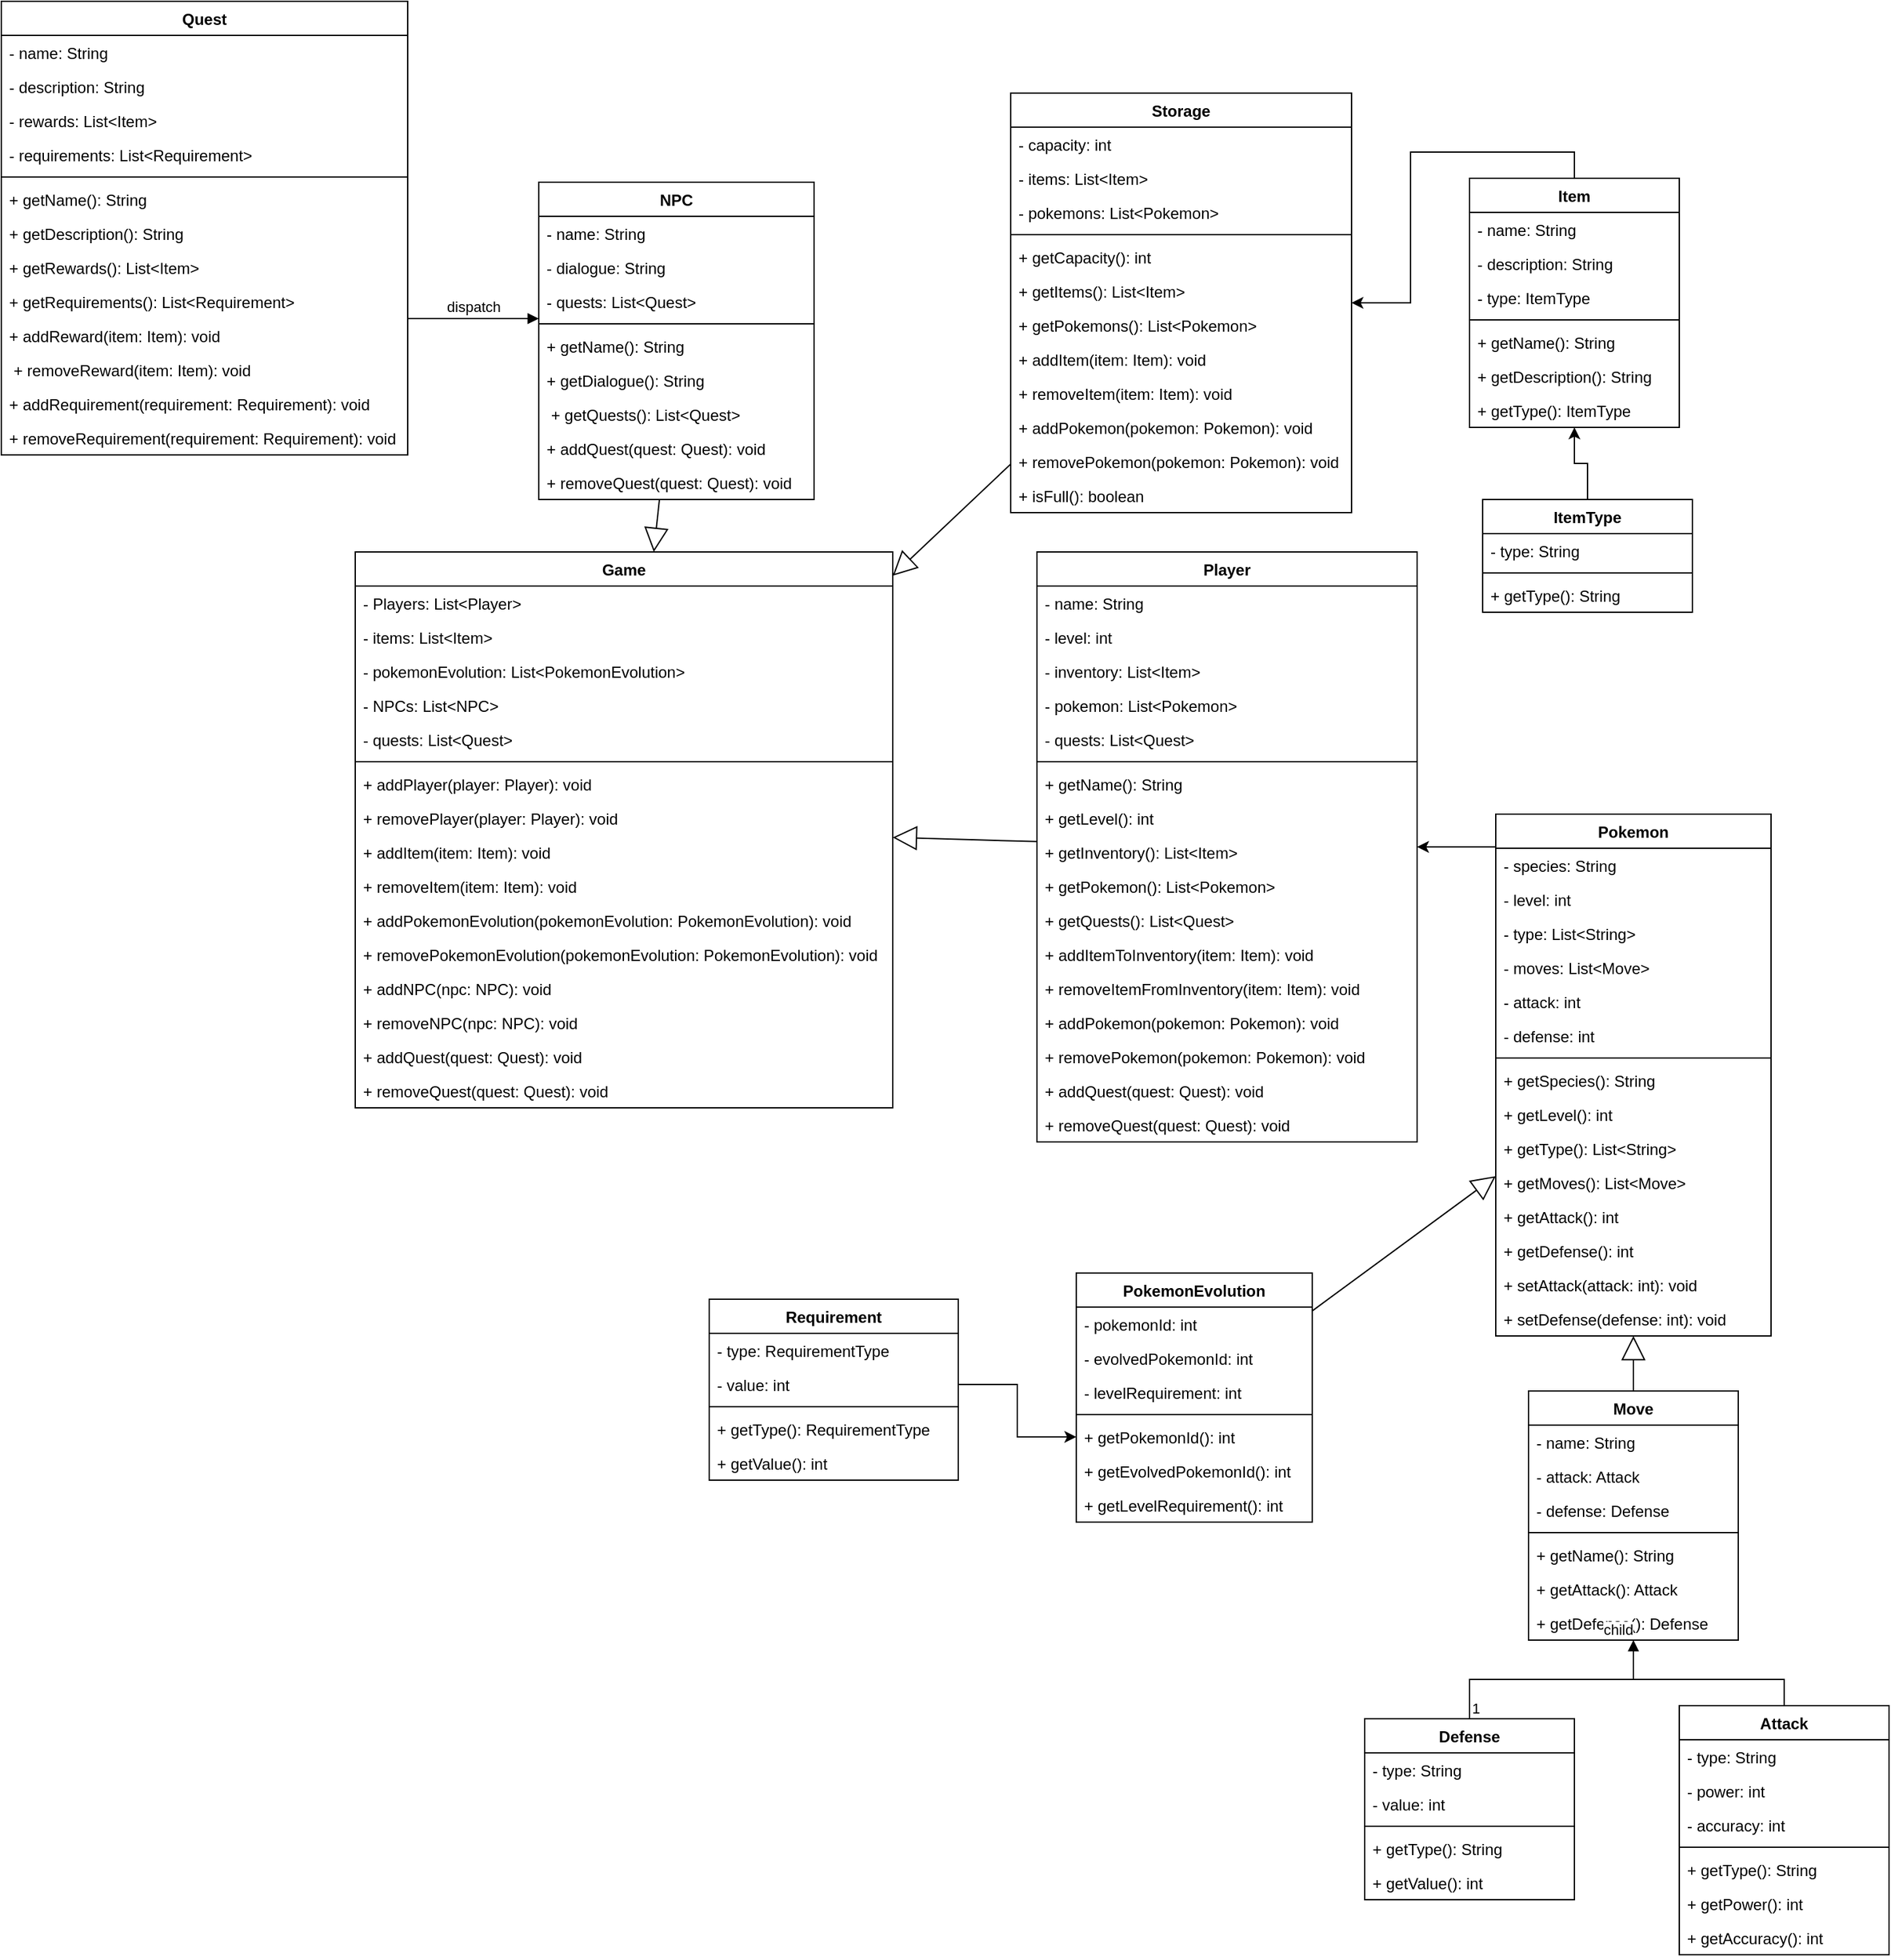 <mxfile version="20.8.20" type="github">
  <diagram name="Page-1" id="ERi-LSTTPaxUKUVHBc7q">
    <mxGraphModel dx="2899" dy="2180" grid="1" gridSize="10" guides="1" tooltips="1" connect="1" arrows="1" fold="1" page="1" pageScale="1" pageWidth="850" pageHeight="1100" math="0" shadow="0">
      <root>
        <mxCell id="0" />
        <mxCell id="1" parent="0" />
        <mxCell id="Vin9euDDo59lXe7KIKDc-31" value="Game" style="swimlane;fontStyle=1;align=center;verticalAlign=top;childLayout=stackLayout;horizontal=1;startSize=26;horizontalStack=0;resizeParent=1;resizeParentMax=0;resizeLast=0;collapsible=1;marginBottom=0;" vertex="1" parent="1">
          <mxGeometry x="-60" y="-60" width="410" height="424" as="geometry" />
        </mxCell>
        <mxCell id="Vin9euDDo59lXe7KIKDc-37" value="- Players: List&lt;Player&gt;" style="text;strokeColor=none;fillColor=none;align=left;verticalAlign=top;spacingLeft=4;spacingRight=4;overflow=hidden;rotatable=0;points=[[0,0.5],[1,0.5]];portConstraint=eastwest;" vertex="1" parent="Vin9euDDo59lXe7KIKDc-31">
          <mxGeometry y="26" width="410" height="26" as="geometry" />
        </mxCell>
        <mxCell id="Vin9euDDo59lXe7KIKDc-38" value="- items: List&lt;Item&gt;" style="text;strokeColor=none;fillColor=none;align=left;verticalAlign=top;spacingLeft=4;spacingRight=4;overflow=hidden;rotatable=0;points=[[0,0.5],[1,0.5]];portConstraint=eastwest;" vertex="1" parent="Vin9euDDo59lXe7KIKDc-31">
          <mxGeometry y="52" width="410" height="26" as="geometry" />
        </mxCell>
        <mxCell id="Vin9euDDo59lXe7KIKDc-36" value="- pokemonEvolution: List&lt;PokemonEvolution&gt;" style="text;strokeColor=none;fillColor=none;align=left;verticalAlign=top;spacingLeft=4;spacingRight=4;overflow=hidden;rotatable=0;points=[[0,0.5],[1,0.5]];portConstraint=eastwest;" vertex="1" parent="Vin9euDDo59lXe7KIKDc-31">
          <mxGeometry y="78" width="410" height="26" as="geometry" />
        </mxCell>
        <mxCell id="Vin9euDDo59lXe7KIKDc-35" value="- NPCs: List&lt;NPC&gt; " style="text;strokeColor=none;fillColor=none;align=left;verticalAlign=top;spacingLeft=4;spacingRight=4;overflow=hidden;rotatable=0;points=[[0,0.5],[1,0.5]];portConstraint=eastwest;" vertex="1" parent="Vin9euDDo59lXe7KIKDc-31">
          <mxGeometry y="104" width="410" height="26" as="geometry" />
        </mxCell>
        <mxCell id="Vin9euDDo59lXe7KIKDc-32" value="- quests: List&lt;Quest&gt;   " style="text;strokeColor=none;fillColor=none;align=left;verticalAlign=top;spacingLeft=4;spacingRight=4;overflow=hidden;rotatable=0;points=[[0,0.5],[1,0.5]];portConstraint=eastwest;" vertex="1" parent="Vin9euDDo59lXe7KIKDc-31">
          <mxGeometry y="130" width="410" height="26" as="geometry" />
        </mxCell>
        <mxCell id="Vin9euDDo59lXe7KIKDc-33" value="" style="line;strokeWidth=1;fillColor=none;align=left;verticalAlign=middle;spacingTop=-1;spacingLeft=3;spacingRight=3;rotatable=0;labelPosition=right;points=[];portConstraint=eastwest;strokeColor=inherit;" vertex="1" parent="Vin9euDDo59lXe7KIKDc-31">
          <mxGeometry y="156" width="410" height="8" as="geometry" />
        </mxCell>
        <mxCell id="Vin9euDDo59lXe7KIKDc-47" value="+ addPlayer(player: Player): void" style="text;strokeColor=none;fillColor=none;align=left;verticalAlign=top;spacingLeft=4;spacingRight=4;overflow=hidden;rotatable=0;points=[[0,0.5],[1,0.5]];portConstraint=eastwest;" vertex="1" parent="Vin9euDDo59lXe7KIKDc-31">
          <mxGeometry y="164" width="410" height="26" as="geometry" />
        </mxCell>
        <mxCell id="Vin9euDDo59lXe7KIKDc-46" value="+ removePlayer(player: Player): void" style="text;strokeColor=none;fillColor=none;align=left;verticalAlign=top;spacingLeft=4;spacingRight=4;overflow=hidden;rotatable=0;points=[[0,0.5],[1,0.5]];portConstraint=eastwest;" vertex="1" parent="Vin9euDDo59lXe7KIKDc-31">
          <mxGeometry y="190" width="410" height="26" as="geometry" />
        </mxCell>
        <mxCell id="Vin9euDDo59lXe7KIKDc-45" value="+ addItem(item: Item): void" style="text;strokeColor=none;fillColor=none;align=left;verticalAlign=top;spacingLeft=4;spacingRight=4;overflow=hidden;rotatable=0;points=[[0,0.5],[1,0.5]];portConstraint=eastwest;" vertex="1" parent="Vin9euDDo59lXe7KIKDc-31">
          <mxGeometry y="216" width="410" height="26" as="geometry" />
        </mxCell>
        <mxCell id="Vin9euDDo59lXe7KIKDc-44" value="+ removeItem(item: Item): void" style="text;strokeColor=none;fillColor=none;align=left;verticalAlign=top;spacingLeft=4;spacingRight=4;overflow=hidden;rotatable=0;points=[[0,0.5],[1,0.5]];portConstraint=eastwest;" vertex="1" parent="Vin9euDDo59lXe7KIKDc-31">
          <mxGeometry y="242" width="410" height="26" as="geometry" />
        </mxCell>
        <mxCell id="Vin9euDDo59lXe7KIKDc-43" value="+ addPokemonEvolution(pokemonEvolution: PokemonEvolution): void " style="text;strokeColor=none;fillColor=none;align=left;verticalAlign=top;spacingLeft=4;spacingRight=4;overflow=hidden;rotatable=0;points=[[0,0.5],[1,0.5]];portConstraint=eastwest;" vertex="1" parent="Vin9euDDo59lXe7KIKDc-31">
          <mxGeometry y="268" width="410" height="26" as="geometry" />
        </mxCell>
        <mxCell id="Vin9euDDo59lXe7KIKDc-42" value="+ removePokemonEvolution(pokemonEvolution: PokemonEvolution): void" style="text;strokeColor=none;fillColor=none;align=left;verticalAlign=top;spacingLeft=4;spacingRight=4;overflow=hidden;rotatable=0;points=[[0,0.5],[1,0.5]];portConstraint=eastwest;" vertex="1" parent="Vin9euDDo59lXe7KIKDc-31">
          <mxGeometry y="294" width="410" height="26" as="geometry" />
        </mxCell>
        <mxCell id="Vin9euDDo59lXe7KIKDc-41" value="+ addNPC(npc: NPC): void" style="text;strokeColor=none;fillColor=none;align=left;verticalAlign=top;spacingLeft=4;spacingRight=4;overflow=hidden;rotatable=0;points=[[0,0.5],[1,0.5]];portConstraint=eastwest;" vertex="1" parent="Vin9euDDo59lXe7KIKDc-31">
          <mxGeometry y="320" width="410" height="26" as="geometry" />
        </mxCell>
        <mxCell id="Vin9euDDo59lXe7KIKDc-40" value="+ removeNPC(npc: NPC): void" style="text;strokeColor=none;fillColor=none;align=left;verticalAlign=top;spacingLeft=4;spacingRight=4;overflow=hidden;rotatable=0;points=[[0,0.5],[1,0.5]];portConstraint=eastwest;" vertex="1" parent="Vin9euDDo59lXe7KIKDc-31">
          <mxGeometry y="346" width="410" height="26" as="geometry" />
        </mxCell>
        <mxCell id="Vin9euDDo59lXe7KIKDc-39" value="+ addQuest(quest: Quest): void" style="text;strokeColor=none;fillColor=none;align=left;verticalAlign=top;spacingLeft=4;spacingRight=4;overflow=hidden;rotatable=0;points=[[0,0.5],[1,0.5]];portConstraint=eastwest;" vertex="1" parent="Vin9euDDo59lXe7KIKDc-31">
          <mxGeometry y="372" width="410" height="26" as="geometry" />
        </mxCell>
        <mxCell id="Vin9euDDo59lXe7KIKDc-34" value="+ removeQuest(quest: Quest): void" style="text;strokeColor=none;fillColor=none;align=left;verticalAlign=top;spacingLeft=4;spacingRight=4;overflow=hidden;rotatable=0;points=[[0,0.5],[1,0.5]];portConstraint=eastwest;" vertex="1" parent="Vin9euDDo59lXe7KIKDc-31">
          <mxGeometry y="398" width="410" height="26" as="geometry" />
        </mxCell>
        <mxCell id="Vin9euDDo59lXe7KIKDc-48" value="Player" style="swimlane;fontStyle=1;align=center;verticalAlign=top;childLayout=stackLayout;horizontal=1;startSize=26;horizontalStack=0;resizeParent=1;resizeParentMax=0;resizeLast=0;collapsible=1;marginBottom=0;" vertex="1" parent="1">
          <mxGeometry x="460" y="-60" width="290" height="450" as="geometry" />
        </mxCell>
        <mxCell id="Vin9euDDo59lXe7KIKDc-49" value="- name: String " style="text;strokeColor=none;fillColor=none;align=left;verticalAlign=top;spacingLeft=4;spacingRight=4;overflow=hidden;rotatable=0;points=[[0,0.5],[1,0.5]];portConstraint=eastwest;" vertex="1" parent="Vin9euDDo59lXe7KIKDc-48">
          <mxGeometry y="26" width="290" height="26" as="geometry" />
        </mxCell>
        <mxCell id="Vin9euDDo59lXe7KIKDc-56" value="- level: int  " style="text;strokeColor=none;fillColor=none;align=left;verticalAlign=top;spacingLeft=4;spacingRight=4;overflow=hidden;rotatable=0;points=[[0,0.5],[1,0.5]];portConstraint=eastwest;" vertex="1" parent="Vin9euDDo59lXe7KIKDc-48">
          <mxGeometry y="52" width="290" height="26" as="geometry" />
        </mxCell>
        <mxCell id="Vin9euDDo59lXe7KIKDc-55" value="- inventory: List&lt;Item&gt;" style="text;strokeColor=none;fillColor=none;align=left;verticalAlign=top;spacingLeft=4;spacingRight=4;overflow=hidden;rotatable=0;points=[[0,0.5],[1,0.5]];portConstraint=eastwest;" vertex="1" parent="Vin9euDDo59lXe7KIKDc-48">
          <mxGeometry y="78" width="290" height="26" as="geometry" />
        </mxCell>
        <mxCell id="Vin9euDDo59lXe7KIKDc-54" value="- pokemon: List&lt;Pokemon&gt;" style="text;strokeColor=none;fillColor=none;align=left;verticalAlign=top;spacingLeft=4;spacingRight=4;overflow=hidden;rotatable=0;points=[[0,0.5],[1,0.5]];portConstraint=eastwest;" vertex="1" parent="Vin9euDDo59lXe7KIKDc-48">
          <mxGeometry y="104" width="290" height="26" as="geometry" />
        </mxCell>
        <mxCell id="Vin9euDDo59lXe7KIKDc-53" value="- quests: List&lt;Quest&gt;" style="text;strokeColor=none;fillColor=none;align=left;verticalAlign=top;spacingLeft=4;spacingRight=4;overflow=hidden;rotatable=0;points=[[0,0.5],[1,0.5]];portConstraint=eastwest;" vertex="1" parent="Vin9euDDo59lXe7KIKDc-48">
          <mxGeometry y="130" width="290" height="26" as="geometry" />
        </mxCell>
        <mxCell id="Vin9euDDo59lXe7KIKDc-50" value="" style="line;strokeWidth=1;fillColor=none;align=left;verticalAlign=middle;spacingTop=-1;spacingLeft=3;spacingRight=3;rotatable=0;labelPosition=right;points=[];portConstraint=eastwest;strokeColor=inherit;" vertex="1" parent="Vin9euDDo59lXe7KIKDc-48">
          <mxGeometry y="156" width="290" height="8" as="geometry" />
        </mxCell>
        <mxCell id="Vin9euDDo59lXe7KIKDc-51" value="+ getName(): String" style="text;strokeColor=none;fillColor=none;align=left;verticalAlign=top;spacingLeft=4;spacingRight=4;overflow=hidden;rotatable=0;points=[[0,0.5],[1,0.5]];portConstraint=eastwest;" vertex="1" parent="Vin9euDDo59lXe7KIKDc-48">
          <mxGeometry y="164" width="290" height="26" as="geometry" />
        </mxCell>
        <mxCell id="Vin9euDDo59lXe7KIKDc-66" value="+ getLevel(): int " style="text;strokeColor=none;fillColor=none;align=left;verticalAlign=top;spacingLeft=4;spacingRight=4;overflow=hidden;rotatable=0;points=[[0,0.5],[1,0.5]];portConstraint=eastwest;" vertex="1" parent="Vin9euDDo59lXe7KIKDc-48">
          <mxGeometry y="190" width="290" height="26" as="geometry" />
        </mxCell>
        <mxCell id="Vin9euDDo59lXe7KIKDc-65" value="+ getInventory(): List&lt;Item&gt;" style="text;strokeColor=none;fillColor=none;align=left;verticalAlign=top;spacingLeft=4;spacingRight=4;overflow=hidden;rotatable=0;points=[[0,0.5],[1,0.5]];portConstraint=eastwest;" vertex="1" parent="Vin9euDDo59lXe7KIKDc-48">
          <mxGeometry y="216" width="290" height="26" as="geometry" />
        </mxCell>
        <mxCell id="Vin9euDDo59lXe7KIKDc-64" value="+ getPokemon(): List&lt;Pokemon&gt;" style="text;strokeColor=none;fillColor=none;align=left;verticalAlign=top;spacingLeft=4;spacingRight=4;overflow=hidden;rotatable=0;points=[[0,0.5],[1,0.5]];portConstraint=eastwest;" vertex="1" parent="Vin9euDDo59lXe7KIKDc-48">
          <mxGeometry y="242" width="290" height="26" as="geometry" />
        </mxCell>
        <mxCell id="Vin9euDDo59lXe7KIKDc-63" value="+ getQuests(): List&lt;Quest&gt;" style="text;strokeColor=none;fillColor=none;align=left;verticalAlign=top;spacingLeft=4;spacingRight=4;overflow=hidden;rotatable=0;points=[[0,0.5],[1,0.5]];portConstraint=eastwest;" vertex="1" parent="Vin9euDDo59lXe7KIKDc-48">
          <mxGeometry y="268" width="290" height="26" as="geometry" />
        </mxCell>
        <mxCell id="Vin9euDDo59lXe7KIKDc-62" value="+ addItemToInventory(item: Item): void" style="text;strokeColor=none;fillColor=none;align=left;verticalAlign=top;spacingLeft=4;spacingRight=4;overflow=hidden;rotatable=0;points=[[0,0.5],[1,0.5]];portConstraint=eastwest;" vertex="1" parent="Vin9euDDo59lXe7KIKDc-48">
          <mxGeometry y="294" width="290" height="26" as="geometry" />
        </mxCell>
        <mxCell id="Vin9euDDo59lXe7KIKDc-61" value="+ removeItemFromInventory(item: Item): void" style="text;strokeColor=none;fillColor=none;align=left;verticalAlign=top;spacingLeft=4;spacingRight=4;overflow=hidden;rotatable=0;points=[[0,0.5],[1,0.5]];portConstraint=eastwest;" vertex="1" parent="Vin9euDDo59lXe7KIKDc-48">
          <mxGeometry y="320" width="290" height="26" as="geometry" />
        </mxCell>
        <mxCell id="Vin9euDDo59lXe7KIKDc-60" value="+ addPokemon(pokemon: Pokemon): void" style="text;strokeColor=none;fillColor=none;align=left;verticalAlign=top;spacingLeft=4;spacingRight=4;overflow=hidden;rotatable=0;points=[[0,0.5],[1,0.5]];portConstraint=eastwest;" vertex="1" parent="Vin9euDDo59lXe7KIKDc-48">
          <mxGeometry y="346" width="290" height="26" as="geometry" />
        </mxCell>
        <mxCell id="Vin9euDDo59lXe7KIKDc-59" value="+ removePokemon(pokemon: Pokemon): void" style="text;strokeColor=none;fillColor=none;align=left;verticalAlign=top;spacingLeft=4;spacingRight=4;overflow=hidden;rotatable=0;points=[[0,0.5],[1,0.5]];portConstraint=eastwest;" vertex="1" parent="Vin9euDDo59lXe7KIKDc-48">
          <mxGeometry y="372" width="290" height="26" as="geometry" />
        </mxCell>
        <mxCell id="Vin9euDDo59lXe7KIKDc-58" value="+ addQuest(quest: Quest): void" style="text;strokeColor=none;fillColor=none;align=left;verticalAlign=top;spacingLeft=4;spacingRight=4;overflow=hidden;rotatable=0;points=[[0,0.5],[1,0.5]];portConstraint=eastwest;" vertex="1" parent="Vin9euDDo59lXe7KIKDc-48">
          <mxGeometry y="398" width="290" height="26" as="geometry" />
        </mxCell>
        <mxCell id="Vin9euDDo59lXe7KIKDc-57" value="+ removeQuest(quest: Quest): void" style="text;strokeColor=none;fillColor=none;align=left;verticalAlign=top;spacingLeft=4;spacingRight=4;overflow=hidden;rotatable=0;points=[[0,0.5],[1,0.5]];portConstraint=eastwest;" vertex="1" parent="Vin9euDDo59lXe7KIKDc-48">
          <mxGeometry y="424" width="290" height="26" as="geometry" />
        </mxCell>
        <mxCell id="Vin9euDDo59lXe7KIKDc-192" style="edgeStyle=orthogonalEdgeStyle;rounded=0;orthogonalLoop=1;jettySize=auto;html=1;exitX=0.5;exitY=0;exitDx=0;exitDy=0;" edge="1" parent="1" source="Vin9euDDo59lXe7KIKDc-67" target="Vin9euDDo59lXe7KIKDc-161">
          <mxGeometry relative="1" as="geometry" />
        </mxCell>
        <mxCell id="Vin9euDDo59lXe7KIKDc-67" value="Item" style="swimlane;fontStyle=1;align=center;verticalAlign=top;childLayout=stackLayout;horizontal=1;startSize=26;horizontalStack=0;resizeParent=1;resizeParentMax=0;resizeLast=0;collapsible=1;marginBottom=0;" vertex="1" parent="1">
          <mxGeometry x="790" y="-345" width="160" height="190" as="geometry" />
        </mxCell>
        <mxCell id="Vin9euDDo59lXe7KIKDc-73" value="- name: String " style="text;strokeColor=none;fillColor=none;align=left;verticalAlign=top;spacingLeft=4;spacingRight=4;overflow=hidden;rotatable=0;points=[[0,0.5],[1,0.5]];portConstraint=eastwest;" vertex="1" parent="Vin9euDDo59lXe7KIKDc-67">
          <mxGeometry y="26" width="160" height="26" as="geometry" />
        </mxCell>
        <mxCell id="Vin9euDDo59lXe7KIKDc-72" value="- description: String" style="text;strokeColor=none;fillColor=none;align=left;verticalAlign=top;spacingLeft=4;spacingRight=4;overflow=hidden;rotatable=0;points=[[0,0.5],[1,0.5]];portConstraint=eastwest;" vertex="1" parent="Vin9euDDo59lXe7KIKDc-67">
          <mxGeometry y="52" width="160" height="26" as="geometry" />
        </mxCell>
        <mxCell id="Vin9euDDo59lXe7KIKDc-68" value="- type: ItemType" style="text;strokeColor=none;fillColor=none;align=left;verticalAlign=top;spacingLeft=4;spacingRight=4;overflow=hidden;rotatable=0;points=[[0,0.5],[1,0.5]];portConstraint=eastwest;" vertex="1" parent="Vin9euDDo59lXe7KIKDc-67">
          <mxGeometry y="78" width="160" height="26" as="geometry" />
        </mxCell>
        <mxCell id="Vin9euDDo59lXe7KIKDc-69" value="" style="line;strokeWidth=1;fillColor=none;align=left;verticalAlign=middle;spacingTop=-1;spacingLeft=3;spacingRight=3;rotatable=0;labelPosition=right;points=[];portConstraint=eastwest;strokeColor=inherit;" vertex="1" parent="Vin9euDDo59lXe7KIKDc-67">
          <mxGeometry y="104" width="160" height="8" as="geometry" />
        </mxCell>
        <mxCell id="Vin9euDDo59lXe7KIKDc-75" value="+ getName(): String " style="text;strokeColor=none;fillColor=none;align=left;verticalAlign=top;spacingLeft=4;spacingRight=4;overflow=hidden;rotatable=0;points=[[0,0.5],[1,0.5]];portConstraint=eastwest;" vertex="1" parent="Vin9euDDo59lXe7KIKDc-67">
          <mxGeometry y="112" width="160" height="26" as="geometry" />
        </mxCell>
        <mxCell id="Vin9euDDo59lXe7KIKDc-74" value="+ getDescription(): String " style="text;strokeColor=none;fillColor=none;align=left;verticalAlign=top;spacingLeft=4;spacingRight=4;overflow=hidden;rotatable=0;points=[[0,0.5],[1,0.5]];portConstraint=eastwest;" vertex="1" parent="Vin9euDDo59lXe7KIKDc-67">
          <mxGeometry y="138" width="160" height="26" as="geometry" />
        </mxCell>
        <mxCell id="Vin9euDDo59lXe7KIKDc-70" value="+ getType(): ItemType" style="text;strokeColor=none;fillColor=none;align=left;verticalAlign=top;spacingLeft=4;spacingRight=4;overflow=hidden;rotatable=0;points=[[0,0.5],[1,0.5]];portConstraint=eastwest;" vertex="1" parent="Vin9euDDo59lXe7KIKDc-67">
          <mxGeometry y="164" width="160" height="26" as="geometry" />
        </mxCell>
        <mxCell id="Vin9euDDo59lXe7KIKDc-76" value="PokemonEvolution" style="swimlane;fontStyle=1;align=center;verticalAlign=top;childLayout=stackLayout;horizontal=1;startSize=26;horizontalStack=0;resizeParent=1;resizeParentMax=0;resizeLast=0;collapsible=1;marginBottom=0;" vertex="1" parent="1">
          <mxGeometry x="490" y="490" width="180" height="190" as="geometry" />
        </mxCell>
        <mxCell id="Vin9euDDo59lXe7KIKDc-81" value="- pokemonId: int" style="text;strokeColor=none;fillColor=none;align=left;verticalAlign=top;spacingLeft=4;spacingRight=4;overflow=hidden;rotatable=0;points=[[0,0.5],[1,0.5]];portConstraint=eastwest;" vertex="1" parent="Vin9euDDo59lXe7KIKDc-76">
          <mxGeometry y="26" width="180" height="26" as="geometry" />
        </mxCell>
        <mxCell id="Vin9euDDo59lXe7KIKDc-80" value="- evolvedPokemonId: int" style="text;strokeColor=none;fillColor=none;align=left;verticalAlign=top;spacingLeft=4;spacingRight=4;overflow=hidden;rotatable=0;points=[[0,0.5],[1,0.5]];portConstraint=eastwest;" vertex="1" parent="Vin9euDDo59lXe7KIKDc-76">
          <mxGeometry y="52" width="180" height="26" as="geometry" />
        </mxCell>
        <mxCell id="Vin9euDDo59lXe7KIKDc-77" value="- levelRequirement: int" style="text;strokeColor=none;fillColor=none;align=left;verticalAlign=top;spacingLeft=4;spacingRight=4;overflow=hidden;rotatable=0;points=[[0,0.5],[1,0.5]];portConstraint=eastwest;" vertex="1" parent="Vin9euDDo59lXe7KIKDc-76">
          <mxGeometry y="78" width="180" height="26" as="geometry" />
        </mxCell>
        <mxCell id="Vin9euDDo59lXe7KIKDc-78" value="" style="line;strokeWidth=1;fillColor=none;align=left;verticalAlign=middle;spacingTop=-1;spacingLeft=3;spacingRight=3;rotatable=0;labelPosition=right;points=[];portConstraint=eastwest;strokeColor=inherit;" vertex="1" parent="Vin9euDDo59lXe7KIKDc-76">
          <mxGeometry y="104" width="180" height="8" as="geometry" />
        </mxCell>
        <mxCell id="Vin9euDDo59lXe7KIKDc-82" value="+ getPokemonId(): int" style="text;strokeColor=none;fillColor=none;align=left;verticalAlign=top;spacingLeft=4;spacingRight=4;overflow=hidden;rotatable=0;points=[[0,0.5],[1,0.5]];portConstraint=eastwest;" vertex="1" parent="Vin9euDDo59lXe7KIKDc-76">
          <mxGeometry y="112" width="180" height="26" as="geometry" />
        </mxCell>
        <mxCell id="Vin9euDDo59lXe7KIKDc-83" value="+ getEvolvedPokemonId(): int" style="text;strokeColor=none;fillColor=none;align=left;verticalAlign=top;spacingLeft=4;spacingRight=4;overflow=hidden;rotatable=0;points=[[0,0.5],[1,0.5]];portConstraint=eastwest;" vertex="1" parent="Vin9euDDo59lXe7KIKDc-76">
          <mxGeometry y="138" width="180" height="26" as="geometry" />
        </mxCell>
        <mxCell id="Vin9euDDo59lXe7KIKDc-79" value="+ getLevelRequirement(): int" style="text;strokeColor=none;fillColor=none;align=left;verticalAlign=top;spacingLeft=4;spacingRight=4;overflow=hidden;rotatable=0;points=[[0,0.5],[1,0.5]];portConstraint=eastwest;" vertex="1" parent="Vin9euDDo59lXe7KIKDc-76">
          <mxGeometry y="164" width="180" height="26" as="geometry" />
        </mxCell>
        <mxCell id="Vin9euDDo59lXe7KIKDc-84" value="NPC" style="swimlane;fontStyle=1;align=center;verticalAlign=top;childLayout=stackLayout;horizontal=1;startSize=26;horizontalStack=0;resizeParent=1;resizeParentMax=0;resizeLast=0;collapsible=1;marginBottom=0;" vertex="1" parent="1">
          <mxGeometry x="80" y="-342" width="210" height="242" as="geometry" />
        </mxCell>
        <mxCell id="Vin9euDDo59lXe7KIKDc-89" value="- name: String" style="text;strokeColor=none;fillColor=none;align=left;verticalAlign=top;spacingLeft=4;spacingRight=4;overflow=hidden;rotatable=0;points=[[0,0.5],[1,0.5]];portConstraint=eastwest;" vertex="1" parent="Vin9euDDo59lXe7KIKDc-84">
          <mxGeometry y="26" width="210" height="26" as="geometry" />
        </mxCell>
        <mxCell id="Vin9euDDo59lXe7KIKDc-88" value="- dialogue: String" style="text;strokeColor=none;fillColor=none;align=left;verticalAlign=top;spacingLeft=4;spacingRight=4;overflow=hidden;rotatable=0;points=[[0,0.5],[1,0.5]];portConstraint=eastwest;" vertex="1" parent="Vin9euDDo59lXe7KIKDc-84">
          <mxGeometry y="52" width="210" height="26" as="geometry" />
        </mxCell>
        <mxCell id="Vin9euDDo59lXe7KIKDc-85" value="- quests: List&lt;Quest&gt;" style="text;strokeColor=none;fillColor=none;align=left;verticalAlign=top;spacingLeft=4;spacingRight=4;overflow=hidden;rotatable=0;points=[[0,0.5],[1,0.5]];portConstraint=eastwest;" vertex="1" parent="Vin9euDDo59lXe7KIKDc-84">
          <mxGeometry y="78" width="210" height="26" as="geometry" />
        </mxCell>
        <mxCell id="Vin9euDDo59lXe7KIKDc-86" value="" style="line;strokeWidth=1;fillColor=none;align=left;verticalAlign=middle;spacingTop=-1;spacingLeft=3;spacingRight=3;rotatable=0;labelPosition=right;points=[];portConstraint=eastwest;strokeColor=inherit;" vertex="1" parent="Vin9euDDo59lXe7KIKDc-84">
          <mxGeometry y="104" width="210" height="8" as="geometry" />
        </mxCell>
        <mxCell id="Vin9euDDo59lXe7KIKDc-93" value="+ getName(): String" style="text;strokeColor=none;fillColor=none;align=left;verticalAlign=top;spacingLeft=4;spacingRight=4;overflow=hidden;rotatable=0;points=[[0,0.5],[1,0.5]];portConstraint=eastwest;" vertex="1" parent="Vin9euDDo59lXe7KIKDc-84">
          <mxGeometry y="112" width="210" height="26" as="geometry" />
        </mxCell>
        <mxCell id="Vin9euDDo59lXe7KIKDc-92" value="+ getDialogue(): String" style="text;strokeColor=none;fillColor=none;align=left;verticalAlign=top;spacingLeft=4;spacingRight=4;overflow=hidden;rotatable=0;points=[[0,0.5],[1,0.5]];portConstraint=eastwest;" vertex="1" parent="Vin9euDDo59lXe7KIKDc-84">
          <mxGeometry y="138" width="210" height="26" as="geometry" />
        </mxCell>
        <mxCell id="Vin9euDDo59lXe7KIKDc-91" value=" + getQuests(): List&lt;Quest&gt;" style="text;strokeColor=none;fillColor=none;align=left;verticalAlign=top;spacingLeft=4;spacingRight=4;overflow=hidden;rotatable=0;points=[[0,0.5],[1,0.5]];portConstraint=eastwest;" vertex="1" parent="Vin9euDDo59lXe7KIKDc-84">
          <mxGeometry y="164" width="210" height="26" as="geometry" />
        </mxCell>
        <mxCell id="Vin9euDDo59lXe7KIKDc-90" value="+ addQuest(quest: Quest): void" style="text;strokeColor=none;fillColor=none;align=left;verticalAlign=top;spacingLeft=4;spacingRight=4;overflow=hidden;rotatable=0;points=[[0,0.5],[1,0.5]];portConstraint=eastwest;" vertex="1" parent="Vin9euDDo59lXe7KIKDc-84">
          <mxGeometry y="190" width="210" height="26" as="geometry" />
        </mxCell>
        <mxCell id="Vin9euDDo59lXe7KIKDc-87" value="+ removeQuest(quest: Quest): void" style="text;strokeColor=none;fillColor=none;align=left;verticalAlign=top;spacingLeft=4;spacingRight=4;overflow=hidden;rotatable=0;points=[[0,0.5],[1,0.5]];portConstraint=eastwest;" vertex="1" parent="Vin9euDDo59lXe7KIKDc-84">
          <mxGeometry y="216" width="210" height="26" as="geometry" />
        </mxCell>
        <mxCell id="Vin9euDDo59lXe7KIKDc-94" value="Quest" style="swimlane;fontStyle=1;align=center;verticalAlign=top;childLayout=stackLayout;horizontal=1;startSize=26;horizontalStack=0;resizeParent=1;resizeParentMax=0;resizeLast=0;collapsible=1;marginBottom=0;" vertex="1" parent="1">
          <mxGeometry x="-330" y="-480" width="310" height="346" as="geometry" />
        </mxCell>
        <mxCell id="Vin9euDDo59lXe7KIKDc-100" value="- name: String" style="text;strokeColor=none;fillColor=none;align=left;verticalAlign=top;spacingLeft=4;spacingRight=4;overflow=hidden;rotatable=0;points=[[0,0.5],[1,0.5]];portConstraint=eastwest;" vertex="1" parent="Vin9euDDo59lXe7KIKDc-94">
          <mxGeometry y="26" width="310" height="26" as="geometry" />
        </mxCell>
        <mxCell id="Vin9euDDo59lXe7KIKDc-99" value="- description: String" style="text;strokeColor=none;fillColor=none;align=left;verticalAlign=top;spacingLeft=4;spacingRight=4;overflow=hidden;rotatable=0;points=[[0,0.5],[1,0.5]];portConstraint=eastwest;" vertex="1" parent="Vin9euDDo59lXe7KIKDc-94">
          <mxGeometry y="52" width="310" height="26" as="geometry" />
        </mxCell>
        <mxCell id="Vin9euDDo59lXe7KIKDc-98" value="- rewards: List&lt;Item&gt;" style="text;strokeColor=none;fillColor=none;align=left;verticalAlign=top;spacingLeft=4;spacingRight=4;overflow=hidden;rotatable=0;points=[[0,0.5],[1,0.5]];portConstraint=eastwest;" vertex="1" parent="Vin9euDDo59lXe7KIKDc-94">
          <mxGeometry y="78" width="310" height="26" as="geometry" />
        </mxCell>
        <mxCell id="Vin9euDDo59lXe7KIKDc-95" value="- requirements: List&lt;Requirement&gt;" style="text;strokeColor=none;fillColor=none;align=left;verticalAlign=top;spacingLeft=4;spacingRight=4;overflow=hidden;rotatable=0;points=[[0,0.5],[1,0.5]];portConstraint=eastwest;" vertex="1" parent="Vin9euDDo59lXe7KIKDc-94">
          <mxGeometry y="104" width="310" height="26" as="geometry" />
        </mxCell>
        <mxCell id="Vin9euDDo59lXe7KIKDc-96" value="" style="line;strokeWidth=1;fillColor=none;align=left;verticalAlign=middle;spacingTop=-1;spacingLeft=3;spacingRight=3;rotatable=0;labelPosition=right;points=[];portConstraint=eastwest;strokeColor=inherit;" vertex="1" parent="Vin9euDDo59lXe7KIKDc-94">
          <mxGeometry y="130" width="310" height="8" as="geometry" />
        </mxCell>
        <mxCell id="Vin9euDDo59lXe7KIKDc-101" value="+ getName(): String" style="text;strokeColor=none;fillColor=none;align=left;verticalAlign=top;spacingLeft=4;spacingRight=4;overflow=hidden;rotatable=0;points=[[0,0.5],[1,0.5]];portConstraint=eastwest;" vertex="1" parent="Vin9euDDo59lXe7KIKDc-94">
          <mxGeometry y="138" width="310" height="26" as="geometry" />
        </mxCell>
        <mxCell id="Vin9euDDo59lXe7KIKDc-107" value="+ getDescription(): String" style="text;strokeColor=none;fillColor=none;align=left;verticalAlign=top;spacingLeft=4;spacingRight=4;overflow=hidden;rotatable=0;points=[[0,0.5],[1,0.5]];portConstraint=eastwest;" vertex="1" parent="Vin9euDDo59lXe7KIKDc-94">
          <mxGeometry y="164" width="310" height="26" as="geometry" />
        </mxCell>
        <mxCell id="Vin9euDDo59lXe7KIKDc-106" value="+ getRewards(): List&lt;Item&gt;" style="text;strokeColor=none;fillColor=none;align=left;verticalAlign=top;spacingLeft=4;spacingRight=4;overflow=hidden;rotatable=0;points=[[0,0.5],[1,0.5]];portConstraint=eastwest;" vertex="1" parent="Vin9euDDo59lXe7KIKDc-94">
          <mxGeometry y="190" width="310" height="26" as="geometry" />
        </mxCell>
        <mxCell id="Vin9euDDo59lXe7KIKDc-105" value="+ getRequirements(): List&lt;Requirement&gt;" style="text;strokeColor=none;fillColor=none;align=left;verticalAlign=top;spacingLeft=4;spacingRight=4;overflow=hidden;rotatable=0;points=[[0,0.5],[1,0.5]];portConstraint=eastwest;" vertex="1" parent="Vin9euDDo59lXe7KIKDc-94">
          <mxGeometry y="216" width="310" height="26" as="geometry" />
        </mxCell>
        <mxCell id="Vin9euDDo59lXe7KIKDc-104" value="+ addReward(item: Item): void" style="text;strokeColor=none;fillColor=none;align=left;verticalAlign=top;spacingLeft=4;spacingRight=4;overflow=hidden;rotatable=0;points=[[0,0.5],[1,0.5]];portConstraint=eastwest;" vertex="1" parent="Vin9euDDo59lXe7KIKDc-94">
          <mxGeometry y="242" width="310" height="26" as="geometry" />
        </mxCell>
        <mxCell id="Vin9euDDo59lXe7KIKDc-103" value=" + removeReward(item: Item): void" style="text;strokeColor=none;fillColor=none;align=left;verticalAlign=top;spacingLeft=4;spacingRight=4;overflow=hidden;rotatable=0;points=[[0,0.5],[1,0.5]];portConstraint=eastwest;" vertex="1" parent="Vin9euDDo59lXe7KIKDc-94">
          <mxGeometry y="268" width="310" height="26" as="geometry" />
        </mxCell>
        <mxCell id="Vin9euDDo59lXe7KIKDc-102" value="+ addRequirement(requirement: Requirement): void" style="text;strokeColor=none;fillColor=none;align=left;verticalAlign=top;spacingLeft=4;spacingRight=4;overflow=hidden;rotatable=0;points=[[0,0.5],[1,0.5]];portConstraint=eastwest;" vertex="1" parent="Vin9euDDo59lXe7KIKDc-94">
          <mxGeometry y="294" width="310" height="26" as="geometry" />
        </mxCell>
        <mxCell id="Vin9euDDo59lXe7KIKDc-97" value="+ removeRequirement(requirement: Requirement): void" style="text;strokeColor=none;fillColor=none;align=left;verticalAlign=top;spacingLeft=4;spacingRight=4;overflow=hidden;rotatable=0;points=[[0,0.5],[1,0.5]];portConstraint=eastwest;" vertex="1" parent="Vin9euDDo59lXe7KIKDc-94">
          <mxGeometry y="320" width="310" height="26" as="geometry" />
        </mxCell>
        <mxCell id="Vin9euDDo59lXe7KIKDc-108" value="Requirement" style="swimlane;fontStyle=1;align=center;verticalAlign=top;childLayout=stackLayout;horizontal=1;startSize=26;horizontalStack=0;resizeParent=1;resizeParentMax=0;resizeLast=0;collapsible=1;marginBottom=0;" vertex="1" parent="1">
          <mxGeometry x="210" y="510" width="190" height="138" as="geometry" />
        </mxCell>
        <mxCell id="Vin9euDDo59lXe7KIKDc-112" value="- type: RequirementType" style="text;strokeColor=none;fillColor=none;align=left;verticalAlign=top;spacingLeft=4;spacingRight=4;overflow=hidden;rotatable=0;points=[[0,0.5],[1,0.5]];portConstraint=eastwest;" vertex="1" parent="Vin9euDDo59lXe7KIKDc-108">
          <mxGeometry y="26" width="190" height="26" as="geometry" />
        </mxCell>
        <mxCell id="Vin9euDDo59lXe7KIKDc-109" value="- value: int" style="text;strokeColor=none;fillColor=none;align=left;verticalAlign=top;spacingLeft=4;spacingRight=4;overflow=hidden;rotatable=0;points=[[0,0.5],[1,0.5]];portConstraint=eastwest;" vertex="1" parent="Vin9euDDo59lXe7KIKDc-108">
          <mxGeometry y="52" width="190" height="26" as="geometry" />
        </mxCell>
        <mxCell id="Vin9euDDo59lXe7KIKDc-110" value="" style="line;strokeWidth=1;fillColor=none;align=left;verticalAlign=middle;spacingTop=-1;spacingLeft=3;spacingRight=3;rotatable=0;labelPosition=right;points=[];portConstraint=eastwest;strokeColor=inherit;" vertex="1" parent="Vin9euDDo59lXe7KIKDc-108">
          <mxGeometry y="78" width="190" height="8" as="geometry" />
        </mxCell>
        <mxCell id="Vin9euDDo59lXe7KIKDc-113" value="+ getType(): RequirementType" style="text;strokeColor=none;fillColor=none;align=left;verticalAlign=top;spacingLeft=4;spacingRight=4;overflow=hidden;rotatable=0;points=[[0,0.5],[1,0.5]];portConstraint=eastwest;" vertex="1" parent="Vin9euDDo59lXe7KIKDc-108">
          <mxGeometry y="86" width="190" height="26" as="geometry" />
        </mxCell>
        <mxCell id="Vin9euDDo59lXe7KIKDc-111" value="+ getValue(): int" style="text;strokeColor=none;fillColor=none;align=left;verticalAlign=top;spacingLeft=4;spacingRight=4;overflow=hidden;rotatable=0;points=[[0,0.5],[1,0.5]];portConstraint=eastwest;" vertex="1" parent="Vin9euDDo59lXe7KIKDc-108">
          <mxGeometry y="112" width="190" height="26" as="geometry" />
        </mxCell>
        <mxCell id="Vin9euDDo59lXe7KIKDc-188" style="edgeStyle=orthogonalEdgeStyle;rounded=0;orthogonalLoop=1;jettySize=auto;html=1;" edge="1" parent="1" source="Vin9euDDo59lXe7KIKDc-114" target="Vin9euDDo59lXe7KIKDc-67">
          <mxGeometry relative="1" as="geometry" />
        </mxCell>
        <mxCell id="Vin9euDDo59lXe7KIKDc-114" value="ItemType" style="swimlane;fontStyle=1;align=center;verticalAlign=top;childLayout=stackLayout;horizontal=1;startSize=26;horizontalStack=0;resizeParent=1;resizeParentMax=0;resizeLast=0;collapsible=1;marginBottom=0;" vertex="1" parent="1">
          <mxGeometry x="800" y="-100" width="160" height="86" as="geometry" />
        </mxCell>
        <mxCell id="Vin9euDDo59lXe7KIKDc-115" value="- type: String" style="text;strokeColor=none;fillColor=none;align=left;verticalAlign=top;spacingLeft=4;spacingRight=4;overflow=hidden;rotatable=0;points=[[0,0.5],[1,0.5]];portConstraint=eastwest;" vertex="1" parent="Vin9euDDo59lXe7KIKDc-114">
          <mxGeometry y="26" width="160" height="26" as="geometry" />
        </mxCell>
        <mxCell id="Vin9euDDo59lXe7KIKDc-116" value="" style="line;strokeWidth=1;fillColor=none;align=left;verticalAlign=middle;spacingTop=-1;spacingLeft=3;spacingRight=3;rotatable=0;labelPosition=right;points=[];portConstraint=eastwest;strokeColor=inherit;" vertex="1" parent="Vin9euDDo59lXe7KIKDc-114">
          <mxGeometry y="52" width="160" height="8" as="geometry" />
        </mxCell>
        <mxCell id="Vin9euDDo59lXe7KIKDc-117" value="+ getType(): String" style="text;strokeColor=none;fillColor=none;align=left;verticalAlign=top;spacingLeft=4;spacingRight=4;overflow=hidden;rotatable=0;points=[[0,0.5],[1,0.5]];portConstraint=eastwest;" vertex="1" parent="Vin9euDDo59lXe7KIKDc-114">
          <mxGeometry y="60" width="160" height="26" as="geometry" />
        </mxCell>
        <mxCell id="Vin9euDDo59lXe7KIKDc-189" style="edgeStyle=orthogonalEdgeStyle;rounded=0;orthogonalLoop=1;jettySize=auto;html=1;exitX=0.5;exitY=0;exitDx=0;exitDy=0;" edge="1" parent="1" source="Vin9euDDo59lXe7KIKDc-119" target="Vin9euDDo59lXe7KIKDc-48">
          <mxGeometry relative="1" as="geometry">
            <Array as="points">
              <mxPoint x="915" y="165" />
            </Array>
          </mxGeometry>
        </mxCell>
        <mxCell id="Vin9euDDo59lXe7KIKDc-119" value="Pokemon" style="swimlane;fontStyle=1;align=center;verticalAlign=top;childLayout=stackLayout;horizontal=1;startSize=26;horizontalStack=0;resizeParent=1;resizeParentMax=0;resizeLast=0;collapsible=1;marginBottom=0;" vertex="1" parent="1">
          <mxGeometry x="810" y="140" width="210" height="398" as="geometry" />
        </mxCell>
        <mxCell id="Vin9euDDo59lXe7KIKDc-125" value="- species: String" style="text;strokeColor=none;fillColor=none;align=left;verticalAlign=top;spacingLeft=4;spacingRight=4;overflow=hidden;rotatable=0;points=[[0,0.5],[1,0.5]];portConstraint=eastwest;" vertex="1" parent="Vin9euDDo59lXe7KIKDc-119">
          <mxGeometry y="26" width="210" height="26" as="geometry" />
        </mxCell>
        <mxCell id="Vin9euDDo59lXe7KIKDc-124" value="- level: int" style="text;strokeColor=none;fillColor=none;align=left;verticalAlign=top;spacingLeft=4;spacingRight=4;overflow=hidden;rotatable=0;points=[[0,0.5],[1,0.5]];portConstraint=eastwest;" vertex="1" parent="Vin9euDDo59lXe7KIKDc-119">
          <mxGeometry y="52" width="210" height="26" as="geometry" />
        </mxCell>
        <mxCell id="Vin9euDDo59lXe7KIKDc-123" value="- type: List&lt;String&gt;" style="text;strokeColor=none;fillColor=none;align=left;verticalAlign=top;spacingLeft=4;spacingRight=4;overflow=hidden;rotatable=0;points=[[0,0.5],[1,0.5]];portConstraint=eastwest;" vertex="1" parent="Vin9euDDo59lXe7KIKDc-119">
          <mxGeometry y="78" width="210" height="26" as="geometry" />
        </mxCell>
        <mxCell id="Vin9euDDo59lXe7KIKDc-157" value="- moves: List&lt;Move&gt;" style="text;strokeColor=none;fillColor=none;align=left;verticalAlign=top;spacingLeft=4;spacingRight=4;overflow=hidden;rotatable=0;points=[[0,0.5],[1,0.5]];portConstraint=eastwest;" vertex="1" parent="Vin9euDDo59lXe7KIKDc-119">
          <mxGeometry y="104" width="210" height="26" as="geometry" />
        </mxCell>
        <mxCell id="Vin9euDDo59lXe7KIKDc-158" value="- attack: int " style="text;strokeColor=none;fillColor=none;align=left;verticalAlign=top;spacingLeft=4;spacingRight=4;overflow=hidden;rotatable=0;points=[[0,0.5],[1,0.5]];portConstraint=eastwest;" vertex="1" parent="Vin9euDDo59lXe7KIKDc-119">
          <mxGeometry y="130" width="210" height="26" as="geometry" />
        </mxCell>
        <mxCell id="Vin9euDDo59lXe7KIKDc-120" value="- defense: int" style="text;strokeColor=none;fillColor=none;align=left;verticalAlign=top;spacingLeft=4;spacingRight=4;overflow=hidden;rotatable=0;points=[[0,0.5],[1,0.5]];portConstraint=eastwest;" vertex="1" parent="Vin9euDDo59lXe7KIKDc-119">
          <mxGeometry y="156" width="210" height="26" as="geometry" />
        </mxCell>
        <mxCell id="Vin9euDDo59lXe7KIKDc-121" value="" style="line;strokeWidth=1;fillColor=none;align=left;verticalAlign=middle;spacingTop=-1;spacingLeft=3;spacingRight=3;rotatable=0;labelPosition=right;points=[];portConstraint=eastwest;strokeColor=inherit;" vertex="1" parent="Vin9euDDo59lXe7KIKDc-119">
          <mxGeometry y="182" width="210" height="8" as="geometry" />
        </mxCell>
        <mxCell id="Vin9euDDo59lXe7KIKDc-126" value="+ getSpecies(): String" style="text;strokeColor=none;fillColor=none;align=left;verticalAlign=top;spacingLeft=4;spacingRight=4;overflow=hidden;rotatable=0;points=[[0,0.5],[1,0.5]];portConstraint=eastwest;" vertex="1" parent="Vin9euDDo59lXe7KIKDc-119">
          <mxGeometry y="190" width="210" height="26" as="geometry" />
        </mxCell>
        <mxCell id="Vin9euDDo59lXe7KIKDc-130" value="+ getLevel(): int" style="text;strokeColor=none;fillColor=none;align=left;verticalAlign=top;spacingLeft=4;spacingRight=4;overflow=hidden;rotatable=0;points=[[0,0.5],[1,0.5]];portConstraint=eastwest;" vertex="1" parent="Vin9euDDo59lXe7KIKDc-119">
          <mxGeometry y="216" width="210" height="26" as="geometry" />
        </mxCell>
        <mxCell id="Vin9euDDo59lXe7KIKDc-129" value="+ getType(): List&lt;String&gt;" style="text;strokeColor=none;fillColor=none;align=left;verticalAlign=top;spacingLeft=4;spacingRight=4;overflow=hidden;rotatable=0;points=[[0,0.5],[1,0.5]];portConstraint=eastwest;" vertex="1" parent="Vin9euDDo59lXe7KIKDc-119">
          <mxGeometry y="242" width="210" height="26" as="geometry" />
        </mxCell>
        <mxCell id="Vin9euDDo59lXe7KIKDc-128" value="+ getMoves(): List&lt;Move&gt;" style="text;strokeColor=none;fillColor=none;align=left;verticalAlign=top;spacingLeft=4;spacingRight=4;overflow=hidden;rotatable=0;points=[[0,0.5],[1,0.5]];portConstraint=eastwest;" vertex="1" parent="Vin9euDDo59lXe7KIKDc-119">
          <mxGeometry y="268" width="210" height="26" as="geometry" />
        </mxCell>
        <mxCell id="Vin9euDDo59lXe7KIKDc-127" value="+ getAttack(): int " style="text;strokeColor=none;fillColor=none;align=left;verticalAlign=top;spacingLeft=4;spacingRight=4;overflow=hidden;rotatable=0;points=[[0,0.5],[1,0.5]];portConstraint=eastwest;" vertex="1" parent="Vin9euDDo59lXe7KIKDc-119">
          <mxGeometry y="294" width="210" height="26" as="geometry" />
        </mxCell>
        <mxCell id="Vin9euDDo59lXe7KIKDc-160" value="+ getDefense(): int  " style="text;strokeColor=none;fillColor=none;align=left;verticalAlign=top;spacingLeft=4;spacingRight=4;overflow=hidden;rotatable=0;points=[[0,0.5],[1,0.5]];portConstraint=eastwest;" vertex="1" parent="Vin9euDDo59lXe7KIKDc-119">
          <mxGeometry y="320" width="210" height="26" as="geometry" />
        </mxCell>
        <mxCell id="Vin9euDDo59lXe7KIKDc-159" value="+ setAttack(attack: int): void" style="text;strokeColor=none;fillColor=none;align=left;verticalAlign=top;spacingLeft=4;spacingRight=4;overflow=hidden;rotatable=0;points=[[0,0.5],[1,0.5]];portConstraint=eastwest;" vertex="1" parent="Vin9euDDo59lXe7KIKDc-119">
          <mxGeometry y="346" width="210" height="26" as="geometry" />
        </mxCell>
        <mxCell id="Vin9euDDo59lXe7KIKDc-122" value="+ setDefense(defense: int): void" style="text;strokeColor=none;fillColor=none;align=left;verticalAlign=top;spacingLeft=4;spacingRight=4;overflow=hidden;rotatable=0;points=[[0,0.5],[1,0.5]];portConstraint=eastwest;" vertex="1" parent="Vin9euDDo59lXe7KIKDc-119">
          <mxGeometry y="372" width="210" height="26" as="geometry" />
        </mxCell>
        <mxCell id="Vin9euDDo59lXe7KIKDc-132" value="Move" style="swimlane;fontStyle=1;align=center;verticalAlign=top;childLayout=stackLayout;horizontal=1;startSize=26;horizontalStack=0;resizeParent=1;resizeParentMax=0;resizeLast=0;collapsible=1;marginBottom=0;" vertex="1" parent="1">
          <mxGeometry x="835" y="580" width="160" height="190" as="geometry" />
        </mxCell>
        <mxCell id="Vin9euDDo59lXe7KIKDc-133" value="- name: String" style="text;strokeColor=none;fillColor=none;align=left;verticalAlign=top;spacingLeft=4;spacingRight=4;overflow=hidden;rotatable=0;points=[[0,0.5],[1,0.5]];portConstraint=eastwest;" vertex="1" parent="Vin9euDDo59lXe7KIKDc-132">
          <mxGeometry y="26" width="160" height="26" as="geometry" />
        </mxCell>
        <mxCell id="Vin9euDDo59lXe7KIKDc-138" value="- attack: Attack " style="text;strokeColor=none;fillColor=none;align=left;verticalAlign=top;spacingLeft=4;spacingRight=4;overflow=hidden;rotatable=0;points=[[0,0.5],[1,0.5]];portConstraint=eastwest;" vertex="1" parent="Vin9euDDo59lXe7KIKDc-132">
          <mxGeometry y="52" width="160" height="26" as="geometry" />
        </mxCell>
        <mxCell id="Vin9euDDo59lXe7KIKDc-136" value="- defense: Defense" style="text;strokeColor=none;fillColor=none;align=left;verticalAlign=top;spacingLeft=4;spacingRight=4;overflow=hidden;rotatable=0;points=[[0,0.5],[1,0.5]];portConstraint=eastwest;" vertex="1" parent="Vin9euDDo59lXe7KIKDc-132">
          <mxGeometry y="78" width="160" height="26" as="geometry" />
        </mxCell>
        <mxCell id="Vin9euDDo59lXe7KIKDc-134" value="" style="line;strokeWidth=1;fillColor=none;align=left;verticalAlign=middle;spacingTop=-1;spacingLeft=3;spacingRight=3;rotatable=0;labelPosition=right;points=[];portConstraint=eastwest;strokeColor=inherit;" vertex="1" parent="Vin9euDDo59lXe7KIKDc-132">
          <mxGeometry y="104" width="160" height="8" as="geometry" />
        </mxCell>
        <mxCell id="Vin9euDDo59lXe7KIKDc-135" value="+ getName(): String" style="text;strokeColor=none;fillColor=none;align=left;verticalAlign=top;spacingLeft=4;spacingRight=4;overflow=hidden;rotatable=0;points=[[0,0.5],[1,0.5]];portConstraint=eastwest;" vertex="1" parent="Vin9euDDo59lXe7KIKDc-132">
          <mxGeometry y="112" width="160" height="26" as="geometry" />
        </mxCell>
        <mxCell id="Vin9euDDo59lXe7KIKDc-141" value="+ getAttack(): Attack" style="text;strokeColor=none;fillColor=none;align=left;verticalAlign=top;spacingLeft=4;spacingRight=4;overflow=hidden;rotatable=0;points=[[0,0.5],[1,0.5]];portConstraint=eastwest;" vertex="1" parent="Vin9euDDo59lXe7KIKDc-132">
          <mxGeometry y="138" width="160" height="26" as="geometry" />
        </mxCell>
        <mxCell id="Vin9euDDo59lXe7KIKDc-140" value="+ getDefense(): Defense" style="text;strokeColor=none;fillColor=none;align=left;verticalAlign=top;spacingLeft=4;spacingRight=4;overflow=hidden;rotatable=0;points=[[0,0.5],[1,0.5]];portConstraint=eastwest;" vertex="1" parent="Vin9euDDo59lXe7KIKDc-132">
          <mxGeometry y="164" width="160" height="26" as="geometry" />
        </mxCell>
        <mxCell id="Vin9euDDo59lXe7KIKDc-142" value="Attack" style="swimlane;fontStyle=1;align=center;verticalAlign=top;childLayout=stackLayout;horizontal=1;startSize=26;horizontalStack=0;resizeParent=1;resizeParentMax=0;resizeLast=0;collapsible=1;marginBottom=0;" vertex="1" parent="1">
          <mxGeometry x="950" y="820" width="160" height="190" as="geometry" />
        </mxCell>
        <mxCell id="Vin9euDDo59lXe7KIKDc-143" value="- type: String " style="text;strokeColor=none;fillColor=none;align=left;verticalAlign=top;spacingLeft=4;spacingRight=4;overflow=hidden;rotatable=0;points=[[0,0.5],[1,0.5]];portConstraint=eastwest;" vertex="1" parent="Vin9euDDo59lXe7KIKDc-142">
          <mxGeometry y="26" width="160" height="26" as="geometry" />
        </mxCell>
        <mxCell id="Vin9euDDo59lXe7KIKDc-152" value="- power: int" style="text;strokeColor=none;fillColor=none;align=left;verticalAlign=top;spacingLeft=4;spacingRight=4;overflow=hidden;rotatable=0;points=[[0,0.5],[1,0.5]];portConstraint=eastwest;" vertex="1" parent="Vin9euDDo59lXe7KIKDc-142">
          <mxGeometry y="52" width="160" height="26" as="geometry" />
        </mxCell>
        <mxCell id="Vin9euDDo59lXe7KIKDc-151" value="- accuracy: int" style="text;strokeColor=none;fillColor=none;align=left;verticalAlign=top;spacingLeft=4;spacingRight=4;overflow=hidden;rotatable=0;points=[[0,0.5],[1,0.5]];portConstraint=eastwest;" vertex="1" parent="Vin9euDDo59lXe7KIKDc-142">
          <mxGeometry y="78" width="160" height="26" as="geometry" />
        </mxCell>
        <mxCell id="Vin9euDDo59lXe7KIKDc-144" value="" style="line;strokeWidth=1;fillColor=none;align=left;verticalAlign=middle;spacingTop=-1;spacingLeft=3;spacingRight=3;rotatable=0;labelPosition=right;points=[];portConstraint=eastwest;strokeColor=inherit;" vertex="1" parent="Vin9euDDo59lXe7KIKDc-142">
          <mxGeometry y="104" width="160" height="8" as="geometry" />
        </mxCell>
        <mxCell id="Vin9euDDo59lXe7KIKDc-153" value="+ getType(): String" style="text;strokeColor=none;fillColor=none;align=left;verticalAlign=top;spacingLeft=4;spacingRight=4;overflow=hidden;rotatable=0;points=[[0,0.5],[1,0.5]];portConstraint=eastwest;" vertex="1" parent="Vin9euDDo59lXe7KIKDc-142">
          <mxGeometry y="112" width="160" height="26" as="geometry" />
        </mxCell>
        <mxCell id="Vin9euDDo59lXe7KIKDc-154" value="+ getPower(): int" style="text;strokeColor=none;fillColor=none;align=left;verticalAlign=top;spacingLeft=4;spacingRight=4;overflow=hidden;rotatable=0;points=[[0,0.5],[1,0.5]];portConstraint=eastwest;" vertex="1" parent="Vin9euDDo59lXe7KIKDc-142">
          <mxGeometry y="138" width="160" height="26" as="geometry" />
        </mxCell>
        <mxCell id="Vin9euDDo59lXe7KIKDc-145" value="+ getAccuracy(): int" style="text;strokeColor=none;fillColor=none;align=left;verticalAlign=top;spacingLeft=4;spacingRight=4;overflow=hidden;rotatable=0;points=[[0,0.5],[1,0.5]];portConstraint=eastwest;" vertex="1" parent="Vin9euDDo59lXe7KIKDc-142">
          <mxGeometry y="164" width="160" height="26" as="geometry" />
        </mxCell>
        <mxCell id="Vin9euDDo59lXe7KIKDc-146" value="Defense" style="swimlane;fontStyle=1;align=center;verticalAlign=top;childLayout=stackLayout;horizontal=1;startSize=26;horizontalStack=0;resizeParent=1;resizeParentMax=0;resizeLast=0;collapsible=1;marginBottom=0;" vertex="1" parent="1">
          <mxGeometry x="710" y="830" width="160" height="138" as="geometry" />
        </mxCell>
        <mxCell id="Vin9euDDo59lXe7KIKDc-147" value="- type: String  " style="text;strokeColor=none;fillColor=none;align=left;verticalAlign=top;spacingLeft=4;spacingRight=4;overflow=hidden;rotatable=0;points=[[0,0.5],[1,0.5]];portConstraint=eastwest;" vertex="1" parent="Vin9euDDo59lXe7KIKDc-146">
          <mxGeometry y="26" width="160" height="26" as="geometry" />
        </mxCell>
        <mxCell id="Vin9euDDo59lXe7KIKDc-155" value="- value: int" style="text;strokeColor=none;fillColor=none;align=left;verticalAlign=top;spacingLeft=4;spacingRight=4;overflow=hidden;rotatable=0;points=[[0,0.5],[1,0.5]];portConstraint=eastwest;" vertex="1" parent="Vin9euDDo59lXe7KIKDc-146">
          <mxGeometry y="52" width="160" height="26" as="geometry" />
        </mxCell>
        <mxCell id="Vin9euDDo59lXe7KIKDc-148" value="" style="line;strokeWidth=1;fillColor=none;align=left;verticalAlign=middle;spacingTop=-1;spacingLeft=3;spacingRight=3;rotatable=0;labelPosition=right;points=[];portConstraint=eastwest;strokeColor=inherit;" vertex="1" parent="Vin9euDDo59lXe7KIKDc-146">
          <mxGeometry y="78" width="160" height="8" as="geometry" />
        </mxCell>
        <mxCell id="Vin9euDDo59lXe7KIKDc-149" value="+ getType(): String " style="text;strokeColor=none;fillColor=none;align=left;verticalAlign=top;spacingLeft=4;spacingRight=4;overflow=hidden;rotatable=0;points=[[0,0.5],[1,0.5]];portConstraint=eastwest;" vertex="1" parent="Vin9euDDo59lXe7KIKDc-146">
          <mxGeometry y="86" width="160" height="26" as="geometry" />
        </mxCell>
        <mxCell id="Vin9euDDo59lXe7KIKDc-156" value="+ getValue(): int" style="text;strokeColor=none;fillColor=none;align=left;verticalAlign=top;spacingLeft=4;spacingRight=4;overflow=hidden;rotatable=0;points=[[0,0.5],[1,0.5]];portConstraint=eastwest;" vertex="1" parent="Vin9euDDo59lXe7KIKDc-146">
          <mxGeometry y="112" width="160" height="26" as="geometry" />
        </mxCell>
        <mxCell id="Vin9euDDo59lXe7KIKDc-161" value="Storage" style="swimlane;fontStyle=1;align=center;verticalAlign=top;childLayout=stackLayout;horizontal=1;startSize=26;horizontalStack=0;resizeParent=1;resizeParentMax=0;resizeLast=0;collapsible=1;marginBottom=0;" vertex="1" parent="1">
          <mxGeometry x="440" y="-410" width="260" height="320" as="geometry" />
        </mxCell>
        <mxCell id="Vin9euDDo59lXe7KIKDc-166" value="- capacity: int" style="text;strokeColor=none;fillColor=none;align=left;verticalAlign=top;spacingLeft=4;spacingRight=4;overflow=hidden;rotatable=0;points=[[0,0.5],[1,0.5]];portConstraint=eastwest;" vertex="1" parent="Vin9euDDo59lXe7KIKDc-161">
          <mxGeometry y="26" width="260" height="26" as="geometry" />
        </mxCell>
        <mxCell id="Vin9euDDo59lXe7KIKDc-165" value="- items: List&lt;Item&gt;" style="text;strokeColor=none;fillColor=none;align=left;verticalAlign=top;spacingLeft=4;spacingRight=4;overflow=hidden;rotatable=0;points=[[0,0.5],[1,0.5]];portConstraint=eastwest;" vertex="1" parent="Vin9euDDo59lXe7KIKDc-161">
          <mxGeometry y="52" width="260" height="26" as="geometry" />
        </mxCell>
        <mxCell id="Vin9euDDo59lXe7KIKDc-162" value="- pokemons: List&lt;Pokemon&gt;" style="text;strokeColor=none;fillColor=none;align=left;verticalAlign=top;spacingLeft=4;spacingRight=4;overflow=hidden;rotatable=0;points=[[0,0.5],[1,0.5]];portConstraint=eastwest;" vertex="1" parent="Vin9euDDo59lXe7KIKDc-161">
          <mxGeometry y="78" width="260" height="26" as="geometry" />
        </mxCell>
        <mxCell id="Vin9euDDo59lXe7KIKDc-163" value="" style="line;strokeWidth=1;fillColor=none;align=left;verticalAlign=middle;spacingTop=-1;spacingLeft=3;spacingRight=3;rotatable=0;labelPosition=right;points=[];portConstraint=eastwest;strokeColor=inherit;" vertex="1" parent="Vin9euDDo59lXe7KIKDc-161">
          <mxGeometry y="104" width="260" height="8" as="geometry" />
        </mxCell>
        <mxCell id="Vin9euDDo59lXe7KIKDc-173" value="+ getCapacity(): int" style="text;strokeColor=none;fillColor=none;align=left;verticalAlign=top;spacingLeft=4;spacingRight=4;overflow=hidden;rotatable=0;points=[[0,0.5],[1,0.5]];portConstraint=eastwest;" vertex="1" parent="Vin9euDDo59lXe7KIKDc-161">
          <mxGeometry y="112" width="260" height="26" as="geometry" />
        </mxCell>
        <mxCell id="Vin9euDDo59lXe7KIKDc-172" value="+ getItems(): List&lt;Item&gt;" style="text;strokeColor=none;fillColor=none;align=left;verticalAlign=top;spacingLeft=4;spacingRight=4;overflow=hidden;rotatable=0;points=[[0,0.5],[1,0.5]];portConstraint=eastwest;" vertex="1" parent="Vin9euDDo59lXe7KIKDc-161">
          <mxGeometry y="138" width="260" height="26" as="geometry" />
        </mxCell>
        <mxCell id="Vin9euDDo59lXe7KIKDc-171" value="+ getPokemons(): List&lt;Pokemon&gt;" style="text;strokeColor=none;fillColor=none;align=left;verticalAlign=top;spacingLeft=4;spacingRight=4;overflow=hidden;rotatable=0;points=[[0,0.5],[1,0.5]];portConstraint=eastwest;" vertex="1" parent="Vin9euDDo59lXe7KIKDc-161">
          <mxGeometry y="164" width="260" height="26" as="geometry" />
        </mxCell>
        <mxCell id="Vin9euDDo59lXe7KIKDc-170" value="+ addItem(item: Item): void" style="text;strokeColor=none;fillColor=none;align=left;verticalAlign=top;spacingLeft=4;spacingRight=4;overflow=hidden;rotatable=0;points=[[0,0.5],[1,0.5]];portConstraint=eastwest;" vertex="1" parent="Vin9euDDo59lXe7KIKDc-161">
          <mxGeometry y="190" width="260" height="26" as="geometry" />
        </mxCell>
        <mxCell id="Vin9euDDo59lXe7KIKDc-169" value="+ removeItem(item: Item): void" style="text;strokeColor=none;fillColor=none;align=left;verticalAlign=top;spacingLeft=4;spacingRight=4;overflow=hidden;rotatable=0;points=[[0,0.5],[1,0.5]];portConstraint=eastwest;" vertex="1" parent="Vin9euDDo59lXe7KIKDc-161">
          <mxGeometry y="216" width="260" height="26" as="geometry" />
        </mxCell>
        <mxCell id="Vin9euDDo59lXe7KIKDc-168" value="+ addPokemon(pokemon: Pokemon): void" style="text;strokeColor=none;fillColor=none;align=left;verticalAlign=top;spacingLeft=4;spacingRight=4;overflow=hidden;rotatable=0;points=[[0,0.5],[1,0.5]];portConstraint=eastwest;" vertex="1" parent="Vin9euDDo59lXe7KIKDc-161">
          <mxGeometry y="242" width="260" height="26" as="geometry" />
        </mxCell>
        <mxCell id="Vin9euDDo59lXe7KIKDc-167" value="+ removePokemon(pokemon: Pokemon): void" style="text;strokeColor=none;fillColor=none;align=left;verticalAlign=top;spacingLeft=4;spacingRight=4;overflow=hidden;rotatable=0;points=[[0,0.5],[1,0.5]];portConstraint=eastwest;" vertex="1" parent="Vin9euDDo59lXe7KIKDc-161">
          <mxGeometry y="268" width="260" height="26" as="geometry" />
        </mxCell>
        <mxCell id="Vin9euDDo59lXe7KIKDc-164" value="+ isFull(): boolean" style="text;strokeColor=none;fillColor=none;align=left;verticalAlign=top;spacingLeft=4;spacingRight=4;overflow=hidden;rotatable=0;points=[[0,0.5],[1,0.5]];portConstraint=eastwest;" vertex="1" parent="Vin9euDDo59lXe7KIKDc-161">
          <mxGeometry y="294" width="260" height="26" as="geometry" />
        </mxCell>
        <mxCell id="Vin9euDDo59lXe7KIKDc-175" value="dispatch" style="html=1;verticalAlign=bottom;endArrow=block;edgeStyle=elbowEdgeStyle;elbow=vertical;curved=0;rounded=0;" edge="1" parent="1" source="Vin9euDDo59lXe7KIKDc-94" target="Vin9euDDo59lXe7KIKDc-84">
          <mxGeometry width="80" relative="1" as="geometry">
            <mxPoint x="350" y="-10" as="sourcePoint" />
            <mxPoint x="430" y="-10" as="targetPoint" />
          </mxGeometry>
        </mxCell>
        <mxCell id="Vin9euDDo59lXe7KIKDc-179" value="" style="edgeStyle=orthogonalEdgeStyle;rounded=0;orthogonalLoop=1;jettySize=auto;html=1;" edge="1" parent="1" source="Vin9euDDo59lXe7KIKDc-109" target="Vin9euDDo59lXe7KIKDc-82">
          <mxGeometry relative="1" as="geometry" />
        </mxCell>
        <mxCell id="Vin9euDDo59lXe7KIKDc-180" value="" style="endArrow=block;endSize=16;endFill=0;html=1;rounded=0;" edge="1" parent="1" source="Vin9euDDo59lXe7KIKDc-76" target="Vin9euDDo59lXe7KIKDc-119">
          <mxGeometry width="160" relative="1" as="geometry">
            <mxPoint x="590" y="350" as="sourcePoint" />
            <mxPoint x="750" y="350" as="targetPoint" />
          </mxGeometry>
        </mxCell>
        <mxCell id="Vin9euDDo59lXe7KIKDc-181" value="" style="endArrow=block;endFill=1;html=1;edgeStyle=orthogonalEdgeStyle;align=left;verticalAlign=top;rounded=0;exitX=0.5;exitY=0;exitDx=0;exitDy=0;" edge="1" parent="1" source="Vin9euDDo59lXe7KIKDc-146" target="Vin9euDDo59lXe7KIKDc-132">
          <mxGeometry x="-1" relative="1" as="geometry">
            <mxPoint x="590" y="700" as="sourcePoint" />
            <mxPoint x="750" y="700" as="targetPoint" />
            <mxPoint as="offset" />
          </mxGeometry>
        </mxCell>
        <mxCell id="Vin9euDDo59lXe7KIKDc-182" value="1" style="edgeLabel;resizable=0;html=1;align=left;verticalAlign=bottom;" connectable="0" vertex="1" parent="Vin9euDDo59lXe7KIKDc-181">
          <mxGeometry x="-1" relative="1" as="geometry" />
        </mxCell>
        <mxCell id="Vin9euDDo59lXe7KIKDc-183" value="" style="endArrow=none;html=1;edgeStyle=orthogonalEdgeStyle;rounded=0;exitX=0.5;exitY=0;exitDx=0;exitDy=0;" edge="1" parent="1" source="Vin9euDDo59lXe7KIKDc-142" target="Vin9euDDo59lXe7KIKDc-132">
          <mxGeometry relative="1" as="geometry">
            <mxPoint x="590" y="700" as="sourcePoint" />
            <mxPoint x="750" y="700" as="targetPoint" />
            <Array as="points">
              <mxPoint x="1030" y="800" />
              <mxPoint x="915" y="800" />
            </Array>
          </mxGeometry>
        </mxCell>
        <mxCell id="Vin9euDDo59lXe7KIKDc-185" value="child" style="edgeLabel;resizable=0;html=1;align=right;verticalAlign=bottom;" connectable="0" vertex="1" parent="Vin9euDDo59lXe7KIKDc-183">
          <mxGeometry x="1" relative="1" as="geometry" />
        </mxCell>
        <mxCell id="Vin9euDDo59lXe7KIKDc-191" value="" style="endArrow=block;endSize=16;endFill=0;html=1;rounded=0;" edge="1" parent="1" source="Vin9euDDo59lXe7KIKDc-132" target="Vin9euDDo59lXe7KIKDc-119">
          <mxGeometry width="160" relative="1" as="geometry">
            <mxPoint x="480" y="530" as="sourcePoint" />
            <mxPoint x="640" y="530" as="targetPoint" />
          </mxGeometry>
        </mxCell>
        <mxCell id="Vin9euDDo59lXe7KIKDc-193" value="" style="endArrow=block;endSize=16;endFill=0;html=1;rounded=0;" edge="1" parent="1" source="Vin9euDDo59lXe7KIKDc-48" target="Vin9euDDo59lXe7KIKDc-31">
          <mxGeometry width="160" relative="1" as="geometry">
            <mxPoint x="410" y="40" as="sourcePoint" />
            <mxPoint x="570" y="40" as="targetPoint" />
          </mxGeometry>
        </mxCell>
        <mxCell id="Vin9euDDo59lXe7KIKDc-194" value="" style="endArrow=block;endSize=16;endFill=0;html=1;rounded=0;" edge="1" parent="1" source="Vin9euDDo59lXe7KIKDc-84" target="Vin9euDDo59lXe7KIKDc-31">
          <mxGeometry width="160" relative="1" as="geometry">
            <mxPoint x="470" y="171" as="sourcePoint" />
            <mxPoint x="360" y="168" as="targetPoint" />
          </mxGeometry>
        </mxCell>
        <mxCell id="Vin9euDDo59lXe7KIKDc-196" value="" style="endArrow=block;endSize=16;endFill=0;html=1;rounded=0;" edge="1" parent="1" source="Vin9euDDo59lXe7KIKDc-161" target="Vin9euDDo59lXe7KIKDc-31">
          <mxGeometry width="160" relative="1" as="geometry">
            <mxPoint x="470" y="171" as="sourcePoint" />
            <mxPoint x="360" y="168" as="targetPoint" />
          </mxGeometry>
        </mxCell>
      </root>
    </mxGraphModel>
  </diagram>
</mxfile>
